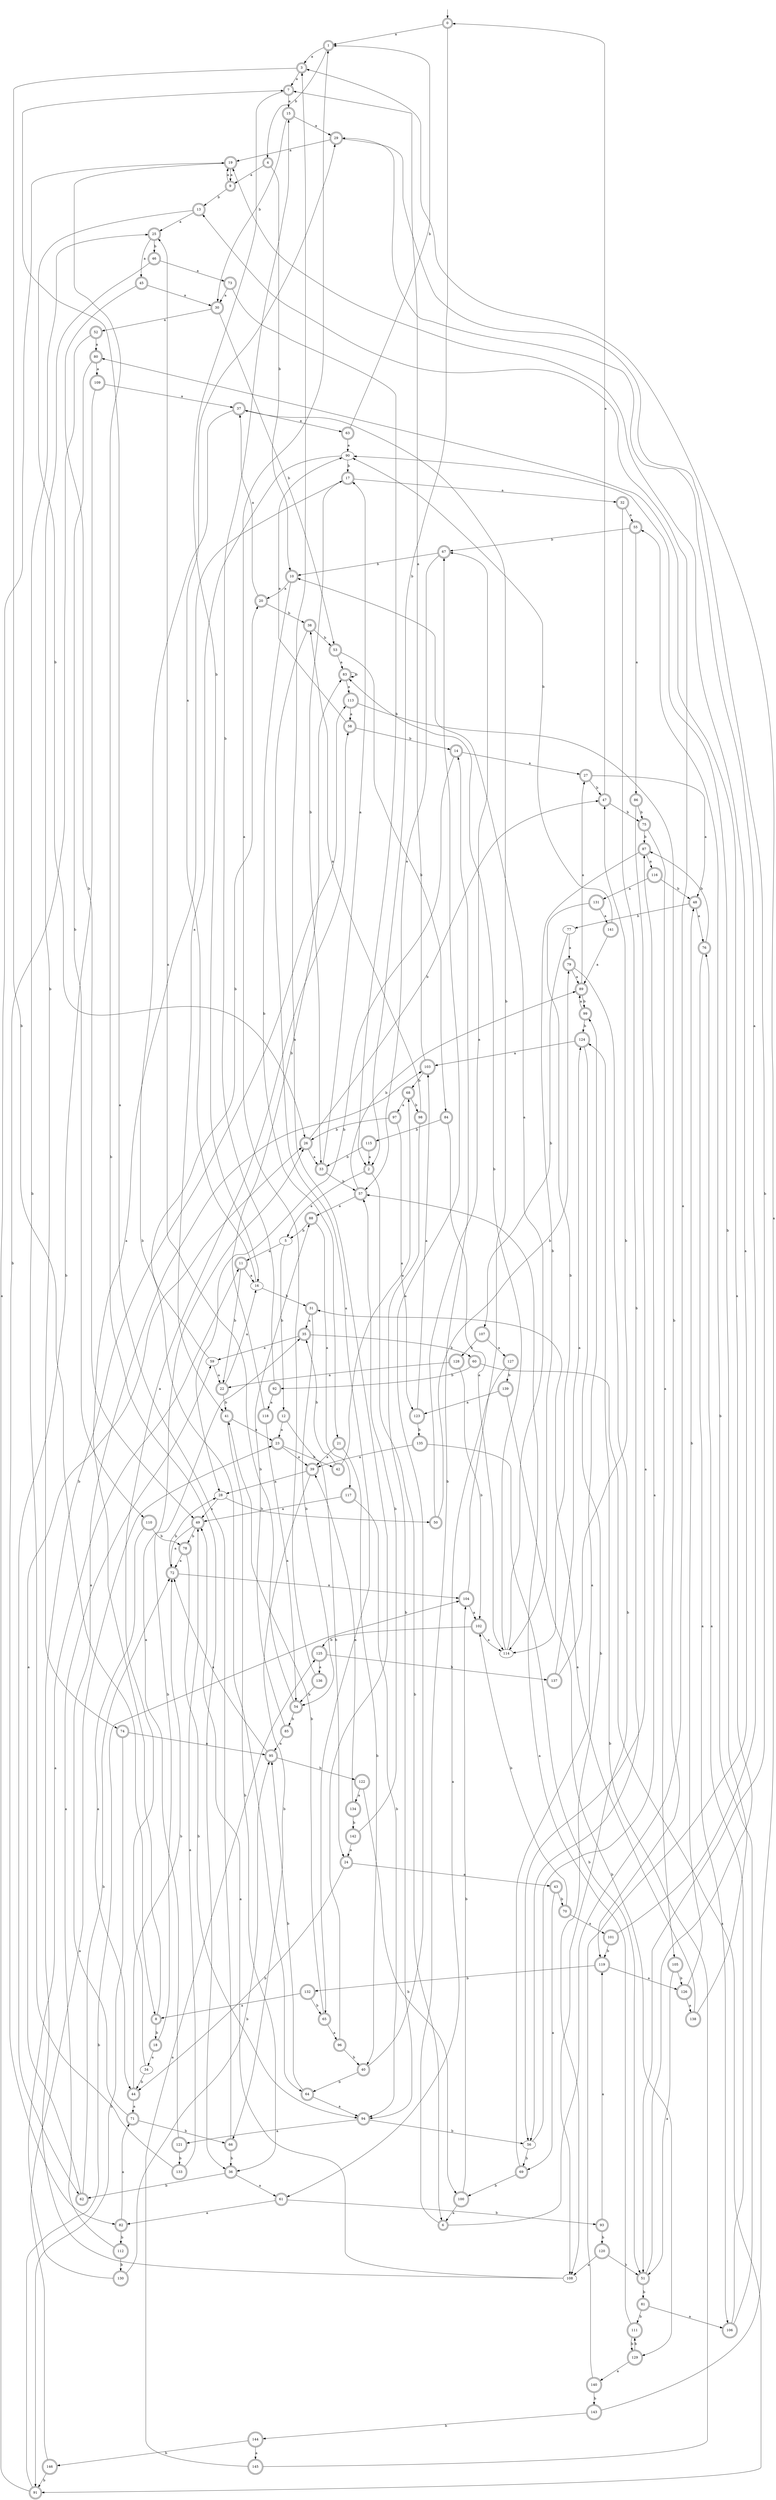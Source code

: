 digraph RandomDFA {
  __start0 [label="", shape=none];
  __start0 -> 0 [label=""];
  0 [shape=circle] [shape=doublecircle]
  0 -> 1 [label="a"]
  0 -> 2 [label="b"]
  1 [shape=doublecircle]
  1 -> 3 [label="a"]
  1 -> 4 [label="b"]
  2 [shape=doublecircle]
  2 -> 5 [label="a"]
  2 -> 6 [label="b"]
  3 [shape=doublecircle]
  3 -> 7 [label="a"]
  3 -> 8 [label="b"]
  4 [shape=doublecircle]
  4 -> 9 [label="a"]
  4 -> 10 [label="b"]
  5
  5 -> 11 [label="a"]
  5 -> 12 [label="b"]
  6 [shape=doublecircle]
  6 -> 13 [label="a"]
  6 -> 14 [label="b"]
  7 [shape=doublecircle]
  7 -> 15 [label="a"]
  7 -> 16 [label="b"]
  8 [shape=doublecircle]
  8 -> 17 [label="a"]
  8 -> 18 [label="b"]
  9 [shape=doublecircle]
  9 -> 19 [label="a"]
  9 -> 13 [label="b"]
  10 [shape=doublecircle]
  10 -> 20 [label="a"]
  10 -> 21 [label="b"]
  11 [shape=doublecircle]
  11 -> 16 [label="a"]
  11 -> 22 [label="b"]
  12 [shape=doublecircle]
  12 -> 23 [label="a"]
  12 -> 24 [label="b"]
  13 [shape=doublecircle]
  13 -> 25 [label="a"]
  13 -> 26 [label="b"]
  14 [shape=doublecircle]
  14 -> 27 [label="a"]
  14 -> 28 [label="b"]
  15 [shape=doublecircle]
  15 -> 29 [label="a"]
  15 -> 30 [label="b"]
  16
  16 -> 29 [label="a"]
  16 -> 31 [label="b"]
  17 [shape=doublecircle]
  17 -> 32 [label="a"]
  17 -> 33 [label="b"]
  18 [shape=doublecircle]
  18 -> 34 [label="a"]
  18 -> 35 [label="b"]
  19 [shape=doublecircle]
  19 -> 9 [label="a"]
  19 -> 36 [label="b"]
  20 [shape=doublecircle]
  20 -> 37 [label="a"]
  20 -> 38 [label="b"]
  21 [shape=doublecircle]
  21 -> 39 [label="a"]
  21 -> 40 [label="b"]
  22 [shape=doublecircle]
  22 -> 16 [label="a"]
  22 -> 41 [label="b"]
  23 [shape=doublecircle]
  23 -> 39 [label="a"]
  23 -> 42 [label="b"]
  24 [shape=doublecircle]
  24 -> 43 [label="a"]
  24 -> 44 [label="b"]
  25 [shape=doublecircle]
  25 -> 45 [label="a"]
  25 -> 46 [label="b"]
  26 [shape=doublecircle]
  26 -> 33 [label="a"]
  26 -> 47 [label="b"]
  27 [shape=doublecircle]
  27 -> 48 [label="a"]
  27 -> 47 [label="b"]
  28
  28 -> 49 [label="a"]
  28 -> 50 [label="b"]
  29 [shape=doublecircle]
  29 -> 19 [label="a"]
  29 -> 51 [label="b"]
  30 [shape=doublecircle]
  30 -> 52 [label="a"]
  30 -> 53 [label="b"]
  31 [shape=doublecircle]
  31 -> 35 [label="a"]
  31 -> 54 [label="b"]
  32 [shape=doublecircle]
  32 -> 55 [label="a"]
  32 -> 56 [label="b"]
  33 [shape=doublecircle]
  33 -> 17 [label="a"]
  33 -> 57 [label="b"]
  34
  34 -> 58 [label="a"]
  34 -> 44 [label="b"]
  35 [shape=doublecircle]
  35 -> 59 [label="a"]
  35 -> 60 [label="b"]
  36 [shape=doublecircle]
  36 -> 61 [label="a"]
  36 -> 62 [label="b"]
  37 [shape=doublecircle]
  37 -> 63 [label="a"]
  37 -> 64 [label="b"]
  38 [shape=doublecircle]
  38 -> 65 [label="a"]
  38 -> 53 [label="b"]
  39 [shape=doublecircle]
  39 -> 28 [label="a"]
  39 -> 66 [label="b"]
  40 [shape=doublecircle]
  40 -> 67 [label="a"]
  40 -> 64 [label="b"]
  41 [shape=doublecircle]
  41 -> 23 [label="a"]
  41 -> 36 [label="b"]
  42 [shape=doublecircle]
  42 -> 68 [label="a"]
  42 -> 35 [label="b"]
  43 [shape=doublecircle]
  43 -> 69 [label="a"]
  43 -> 70 [label="b"]
  44 [shape=doublecircle]
  44 -> 71 [label="a"]
  44 -> 72 [label="b"]
  45 [shape=doublecircle]
  45 -> 30 [label="a"]
  45 -> 49 [label="b"]
  46 [shape=doublecircle]
  46 -> 73 [label="a"]
  46 -> 74 [label="b"]
  47 [shape=doublecircle]
  47 -> 0 [label="a"]
  47 -> 75 [label="b"]
  48 [shape=doublecircle]
  48 -> 76 [label="a"]
  48 -> 77 [label="b"]
  49 [shape=doublecircle]
  49 -> 72 [label="a"]
  49 -> 78 [label="b"]
  50 [shape=doublecircle]
  50 -> 67 [label="a"]
  50 -> 79 [label="b"]
  51 [shape=doublecircle]
  51 -> 80 [label="a"]
  51 -> 81 [label="b"]
  52 [shape=doublecircle]
  52 -> 80 [label="a"]
  52 -> 82 [label="b"]
  53 [shape=doublecircle]
  53 -> 83 [label="a"]
  53 -> 84 [label="b"]
  54 [shape=doublecircle]
  54 -> 25 [label="a"]
  54 -> 85 [label="b"]
  55 [shape=doublecircle]
  55 -> 86 [label="a"]
  55 -> 67 [label="b"]
  56
  56 -> 87 [label="a"]
  56 -> 69 [label="b"]
  57 [shape=doublecircle]
  57 -> 88 [label="a"]
  57 -> 89 [label="b"]
  58 [shape=doublecircle]
  58 -> 90 [label="a"]
  58 -> 14 [label="b"]
  59
  59 -> 22 [label="a"]
  59 -> 20 [label="b"]
  60 [shape=doublecircle]
  60 -> 91 [label="a"]
  60 -> 92 [label="b"]
  61 [shape=doublecircle]
  61 -> 82 [label="a"]
  61 -> 93 [label="b"]
  62 [shape=doublecircle]
  62 -> 26 [label="a"]
  62 -> 72 [label="b"]
  63 [shape=doublecircle]
  63 -> 90 [label="a"]
  63 -> 1 [label="b"]
  64 [shape=doublecircle]
  64 -> 94 [label="a"]
  64 -> 95 [label="b"]
  65 [shape=doublecircle]
  65 -> 96 [label="a"]
  65 -> 41 [label="b"]
  66 [shape=doublecircle]
  66 -> 7 [label="a"]
  66 -> 36 [label="b"]
  67 [shape=doublecircle]
  67 -> 57 [label="a"]
  67 -> 10 [label="b"]
  68 [shape=doublecircle]
  68 -> 97 [label="a"]
  68 -> 98 [label="b"]
  69 [shape=doublecircle]
  69 -> 99 [label="a"]
  69 -> 100 [label="b"]
  70 [shape=doublecircle]
  70 -> 101 [label="a"]
  70 -> 102 [label="b"]
  71 [shape=doublecircle]
  71 -> 103 [label="a"]
  71 -> 66 [label="b"]
  72 [shape=doublecircle]
  72 -> 104 [label="a"]
  72 -> 28 [label="b"]
  73 [shape=doublecircle]
  73 -> 30 [label="a"]
  73 -> 2 [label="b"]
  74 [shape=doublecircle]
  74 -> 95 [label="a"]
  74 -> 91 [label="b"]
  75 [shape=doublecircle]
  75 -> 105 [label="a"]
  75 -> 87 [label="b"]
  76 [shape=doublecircle]
  76 -> 106 [label="a"]
  76 -> 87 [label="b"]
  77
  77 -> 79 [label="a"]
  77 -> 107 [label="b"]
  78 [shape=doublecircle]
  78 -> 72 [label="a"]
  78 -> 94 [label="b"]
  79 [shape=doublecircle]
  79 -> 89 [label="a"]
  79 -> 108 [label="b"]
  80 [shape=doublecircle]
  80 -> 109 [label="a"]
  80 -> 110 [label="b"]
  81 [shape=doublecircle]
  81 -> 106 [label="a"]
  81 -> 111 [label="b"]
  82 [shape=doublecircle]
  82 -> 71 [label="a"]
  82 -> 112 [label="b"]
  83 [shape=doublecircle]
  83 -> 113 [label="a"]
  83 -> 83 [label="b"]
  84 [shape=doublecircle]
  84 -> 114 [label="a"]
  84 -> 115 [label="b"]
  85 [shape=doublecircle]
  85 -> 95 [label="a"]
  85 -> 88 [label="b"]
  86 [shape=doublecircle]
  86 -> 56 [label="a"]
  86 -> 75 [label="b"]
  87 [shape=doublecircle]
  87 -> 116 [label="a"]
  87 -> 114 [label="b"]
  88 [shape=doublecircle]
  88 -> 117 [label="a"]
  88 -> 5 [label="b"]
  89 [shape=doublecircle]
  89 -> 27 [label="a"]
  89 -> 99 [label="b"]
  90
  90 -> 41 [label="a"]
  90 -> 17 [label="b"]
  91 [shape=doublecircle]
  91 -> 19 [label="a"]
  91 -> 104 [label="b"]
  92 [shape=doublecircle]
  92 -> 118 [label="a"]
  92 -> 15 [label="b"]
  93 [shape=doublecircle]
  93 -> 119 [label="a"]
  93 -> 120 [label="b"]
  94 [shape=doublecircle]
  94 -> 121 [label="a"]
  94 -> 56 [label="b"]
  95 [shape=doublecircle]
  95 -> 72 [label="a"]
  95 -> 122 [label="b"]
  96 [shape=doublecircle]
  96 -> 3 [label="a"]
  96 -> 40 [label="b"]
  97 [shape=doublecircle]
  97 -> 123 [label="a"]
  97 -> 26 [label="b"]
  98 [shape=doublecircle]
  98 -> 38 [label="a"]
  98 -> 94 [label="b"]
  99 [shape=doublecircle]
  99 -> 89 [label="a"]
  99 -> 124 [label="b"]
  100 [shape=doublecircle]
  100 -> 6 [label="a"]
  100 -> 104 [label="b"]
  101 [shape=doublecircle]
  101 -> 29 [label="a"]
  101 -> 119 [label="b"]
  102 [shape=doublecircle]
  102 -> 114 [label="a"]
  102 -> 125 [label="b"]
  103 [shape=doublecircle]
  103 -> 7 [label="a"]
  103 -> 68 [label="b"]
  104 [shape=doublecircle]
  104 -> 102 [label="a"]
  104 -> 37 [label="b"]
  105 [shape=doublecircle]
  105 -> 51 [label="a"]
  105 -> 126 [label="b"]
  106 [shape=doublecircle]
  106 -> 76 [label="a"]
  106 -> 55 [label="b"]
  107 [shape=doublecircle]
  107 -> 127 [label="a"]
  107 -> 128 [label="b"]
  108
  108 -> 49 [label="a"]
  108 -> 113 [label="b"]
  109 [shape=doublecircle]
  109 -> 37 [label="a"]
  109 -> 62 [label="b"]
  110 [shape=doublecircle]
  110 -> 44 [label="a"]
  110 -> 78 [label="b"]
  111 [shape=doublecircle]
  111 -> 57 [label="a"]
  111 -> 129 [label="b"]
  112 [shape=doublecircle]
  112 -> 59 [label="a"]
  112 -> 130 [label="b"]
  113 [shape=doublecircle]
  113 -> 58 [label="a"]
  113 -> 119 [label="b"]
  114
  114 -> 10 [label="a"]
  114 -> 83 [label="b"]
  115 [shape=doublecircle]
  115 -> 2 [label="a"]
  115 -> 33 [label="b"]
  116 [shape=doublecircle]
  116 -> 131 [label="a"]
  116 -> 48 [label="b"]
  117 [shape=doublecircle]
  117 -> 49 [label="a"]
  117 -> 94 [label="b"]
  118 [shape=doublecircle]
  118 -> 54 [label="a"]
  118 -> 83 [label="b"]
  119 [shape=doublecircle]
  119 -> 126 [label="a"]
  119 -> 132 [label="b"]
  120 [shape=doublecircle]
  120 -> 108 [label="a"]
  120 -> 51 [label="b"]
  121 [shape=doublecircle]
  121 -> 26 [label="a"]
  121 -> 133 [label="b"]
  122 [shape=doublecircle]
  122 -> 134 [label="a"]
  122 -> 100 [label="b"]
  123 [shape=doublecircle]
  123 -> 103 [label="a"]
  123 -> 135 [label="b"]
  124 [shape=doublecircle]
  124 -> 103 [label="a"]
  124 -> 108 [label="b"]
  125 [shape=doublecircle]
  125 -> 136 [label="a"]
  125 -> 137 [label="b"]
  126 [shape=doublecircle]
  126 -> 138 [label="a"]
  126 -> 48 [label="b"]
  127 [shape=doublecircle]
  127 -> 61 [label="a"]
  127 -> 139 [label="b"]
  128 [shape=doublecircle]
  128 -> 22 [label="a"]
  128 -> 102 [label="b"]
  129 [shape=doublecircle]
  129 -> 140 [label="a"]
  129 -> 111 [label="b"]
  130 [shape=doublecircle]
  130 -> 11 [label="a"]
  130 -> 95 [label="b"]
  131 [shape=doublecircle]
  131 -> 141 [label="a"]
  131 -> 114 [label="b"]
  132 [shape=doublecircle]
  132 -> 8 [label="a"]
  132 -> 65 [label="b"]
  133 [shape=doublecircle]
  133 -> 49 [label="a"]
  133 -> 25 [label="b"]
  134 [shape=doublecircle]
  134 -> 39 [label="a"]
  134 -> 142 [label="b"]
  135 [shape=doublecircle]
  135 -> 39 [label="a"]
  135 -> 51 [label="b"]
  136 [shape=doublecircle]
  136 -> 1 [label="a"]
  136 -> 54 [label="b"]
  137 [shape=doublecircle]
  137 -> 124 [label="a"]
  137 -> 47 [label="b"]
  138 [shape=doublecircle]
  138 -> 31 [label="a"]
  138 -> 90 [label="b"]
  139 [shape=doublecircle]
  139 -> 123 [label="a"]
  139 -> 129 [label="b"]
  140 [shape=doublecircle]
  140 -> 19 [label="a"]
  140 -> 143 [label="b"]
  141 [shape=doublecircle]
  141 -> 89 [label="a"]
  141 -> 90 [label="b"]
  142 [shape=doublecircle]
  142 -> 24 [label="a"]
  142 -> 57 [label="b"]
  143 [shape=doublecircle]
  143 -> 3 [label="a"]
  143 -> 144 [label="b"]
  144 [shape=doublecircle]
  144 -> 145 [label="a"]
  144 -> 146 [label="b"]
  145 [shape=doublecircle]
  145 -> 125 [label="a"]
  145 -> 124 [label="b"]
  146 [shape=doublecircle]
  146 -> 23 [label="a"]
  146 -> 91 [label="b"]
}
